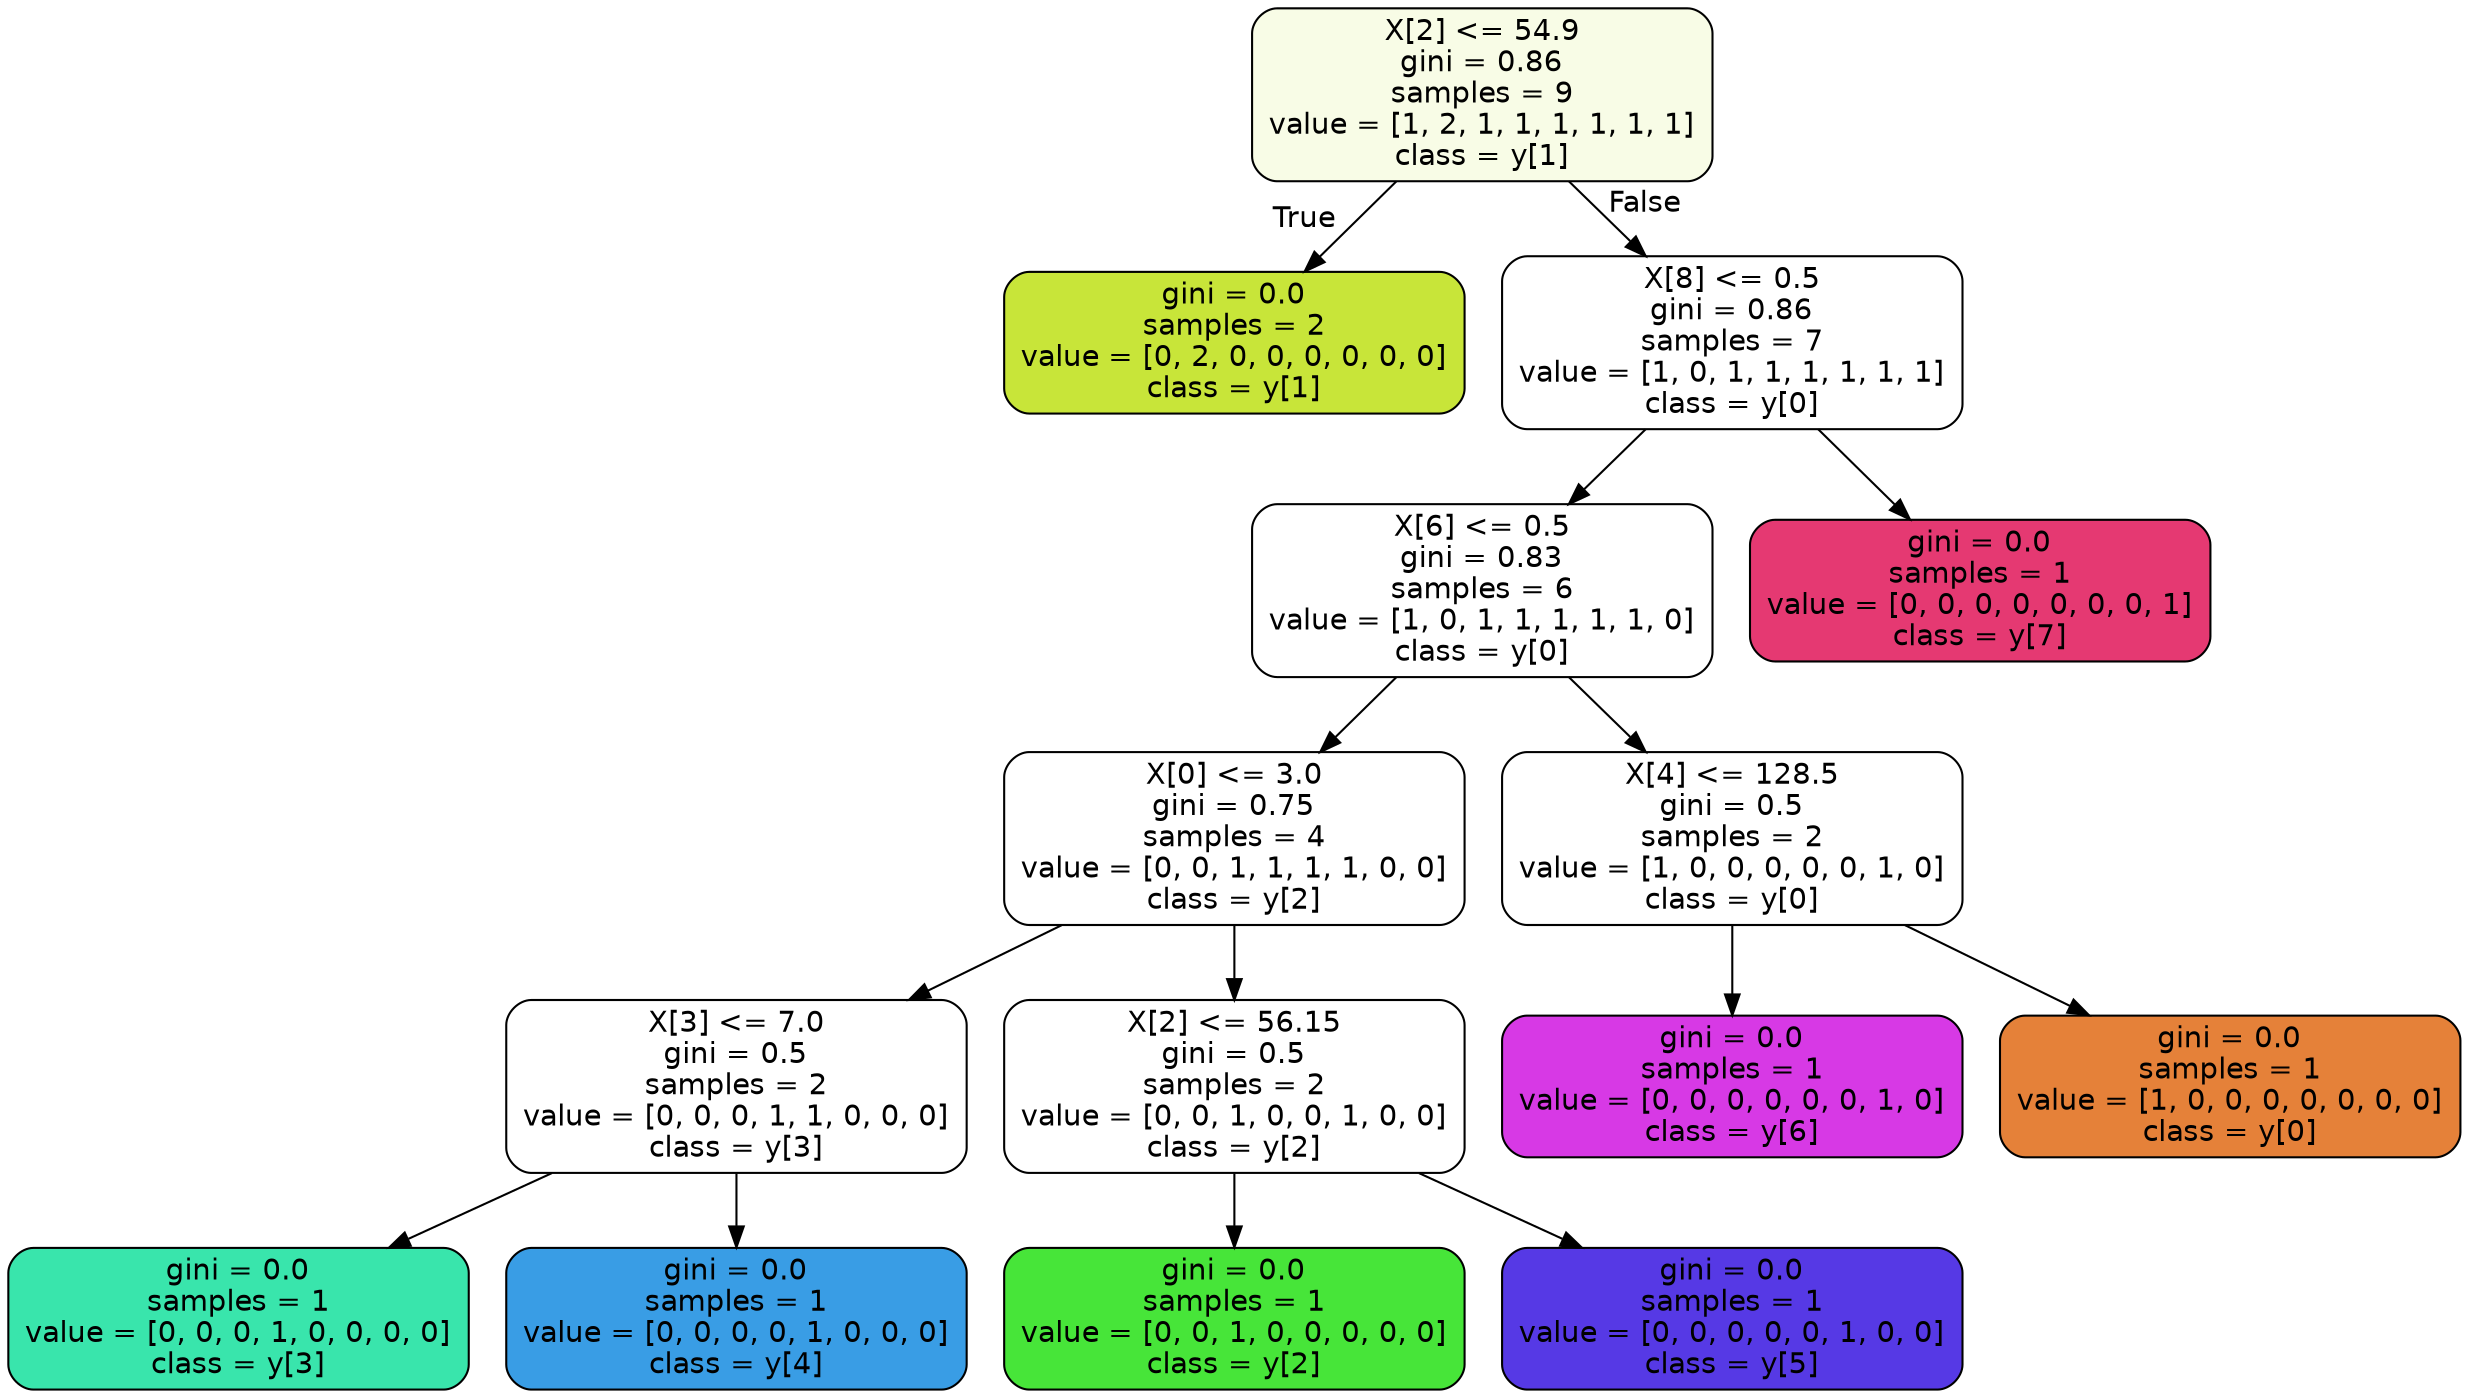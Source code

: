 digraph Tree {
node [shape=box, style="filled, rounded", color="black", fontname=helvetica] ;
edge [fontname=helvetica] ;
0 [label="X[2] <= 54.9\ngini = 0.86\nsamples = 9\nvalue = [1, 2, 1, 1, 1, 1, 1, 1]\nclass = y[1]", fillcolor="#f8fce6"] ;
1 [label="gini = 0.0\nsamples = 2\nvalue = [0, 2, 0, 0, 0, 0, 0, 0]\nclass = y[1]", fillcolor="#c8e539"] ;
0 -> 1 [labeldistance=2.5, labelangle=45, headlabel="True"] ;
2 [label="X[8] <= 0.5\ngini = 0.86\nsamples = 7\nvalue = [1, 0, 1, 1, 1, 1, 1, 1]\nclass = y[0]", fillcolor="#ffffff"] ;
0 -> 2 [labeldistance=2.5, labelangle=-45, headlabel="False"] ;
3 [label="X[6] <= 0.5\ngini = 0.83\nsamples = 6\nvalue = [1, 0, 1, 1, 1, 1, 1, 0]\nclass = y[0]", fillcolor="#ffffff"] ;
2 -> 3 ;
4 [label="X[0] <= 3.0\ngini = 0.75\nsamples = 4\nvalue = [0, 0, 1, 1, 1, 1, 0, 0]\nclass = y[2]", fillcolor="#ffffff"] ;
3 -> 4 ;
5 [label="X[3] <= 7.0\ngini = 0.5\nsamples = 2\nvalue = [0, 0, 0, 1, 1, 0, 0, 0]\nclass = y[3]", fillcolor="#ffffff"] ;
4 -> 5 ;
6 [label="gini = 0.0\nsamples = 1\nvalue = [0, 0, 0, 1, 0, 0, 0, 0]\nclass = y[3]", fillcolor="#39e5ac"] ;
5 -> 6 ;
7 [label="gini = 0.0\nsamples = 1\nvalue = [0, 0, 0, 0, 1, 0, 0, 0]\nclass = y[4]", fillcolor="#399de5"] ;
5 -> 7 ;
8 [label="X[2] <= 56.15\ngini = 0.5\nsamples = 2\nvalue = [0, 0, 1, 0, 0, 1, 0, 0]\nclass = y[2]", fillcolor="#ffffff"] ;
4 -> 8 ;
9 [label="gini = 0.0\nsamples = 1\nvalue = [0, 0, 1, 0, 0, 0, 0, 0]\nclass = y[2]", fillcolor="#47e539"] ;
8 -> 9 ;
10 [label="gini = 0.0\nsamples = 1\nvalue = [0, 0, 0, 0, 0, 1, 0, 0]\nclass = y[5]", fillcolor="#5639e5"] ;
8 -> 10 ;
11 [label="X[4] <= 128.5\ngini = 0.5\nsamples = 2\nvalue = [1, 0, 0, 0, 0, 0, 1, 0]\nclass = y[0]", fillcolor="#ffffff"] ;
3 -> 11 ;
12 [label="gini = 0.0\nsamples = 1\nvalue = [0, 0, 0, 0, 0, 0, 1, 0]\nclass = y[6]", fillcolor="#d739e5"] ;
11 -> 12 ;
13 [label="gini = 0.0\nsamples = 1\nvalue = [1, 0, 0, 0, 0, 0, 0, 0]\nclass = y[0]", fillcolor="#e58139"] ;
11 -> 13 ;
14 [label="gini = 0.0\nsamples = 1\nvalue = [0, 0, 0, 0, 0, 0, 0, 1]\nclass = y[7]", fillcolor="#e53972"] ;
2 -> 14 ;
}